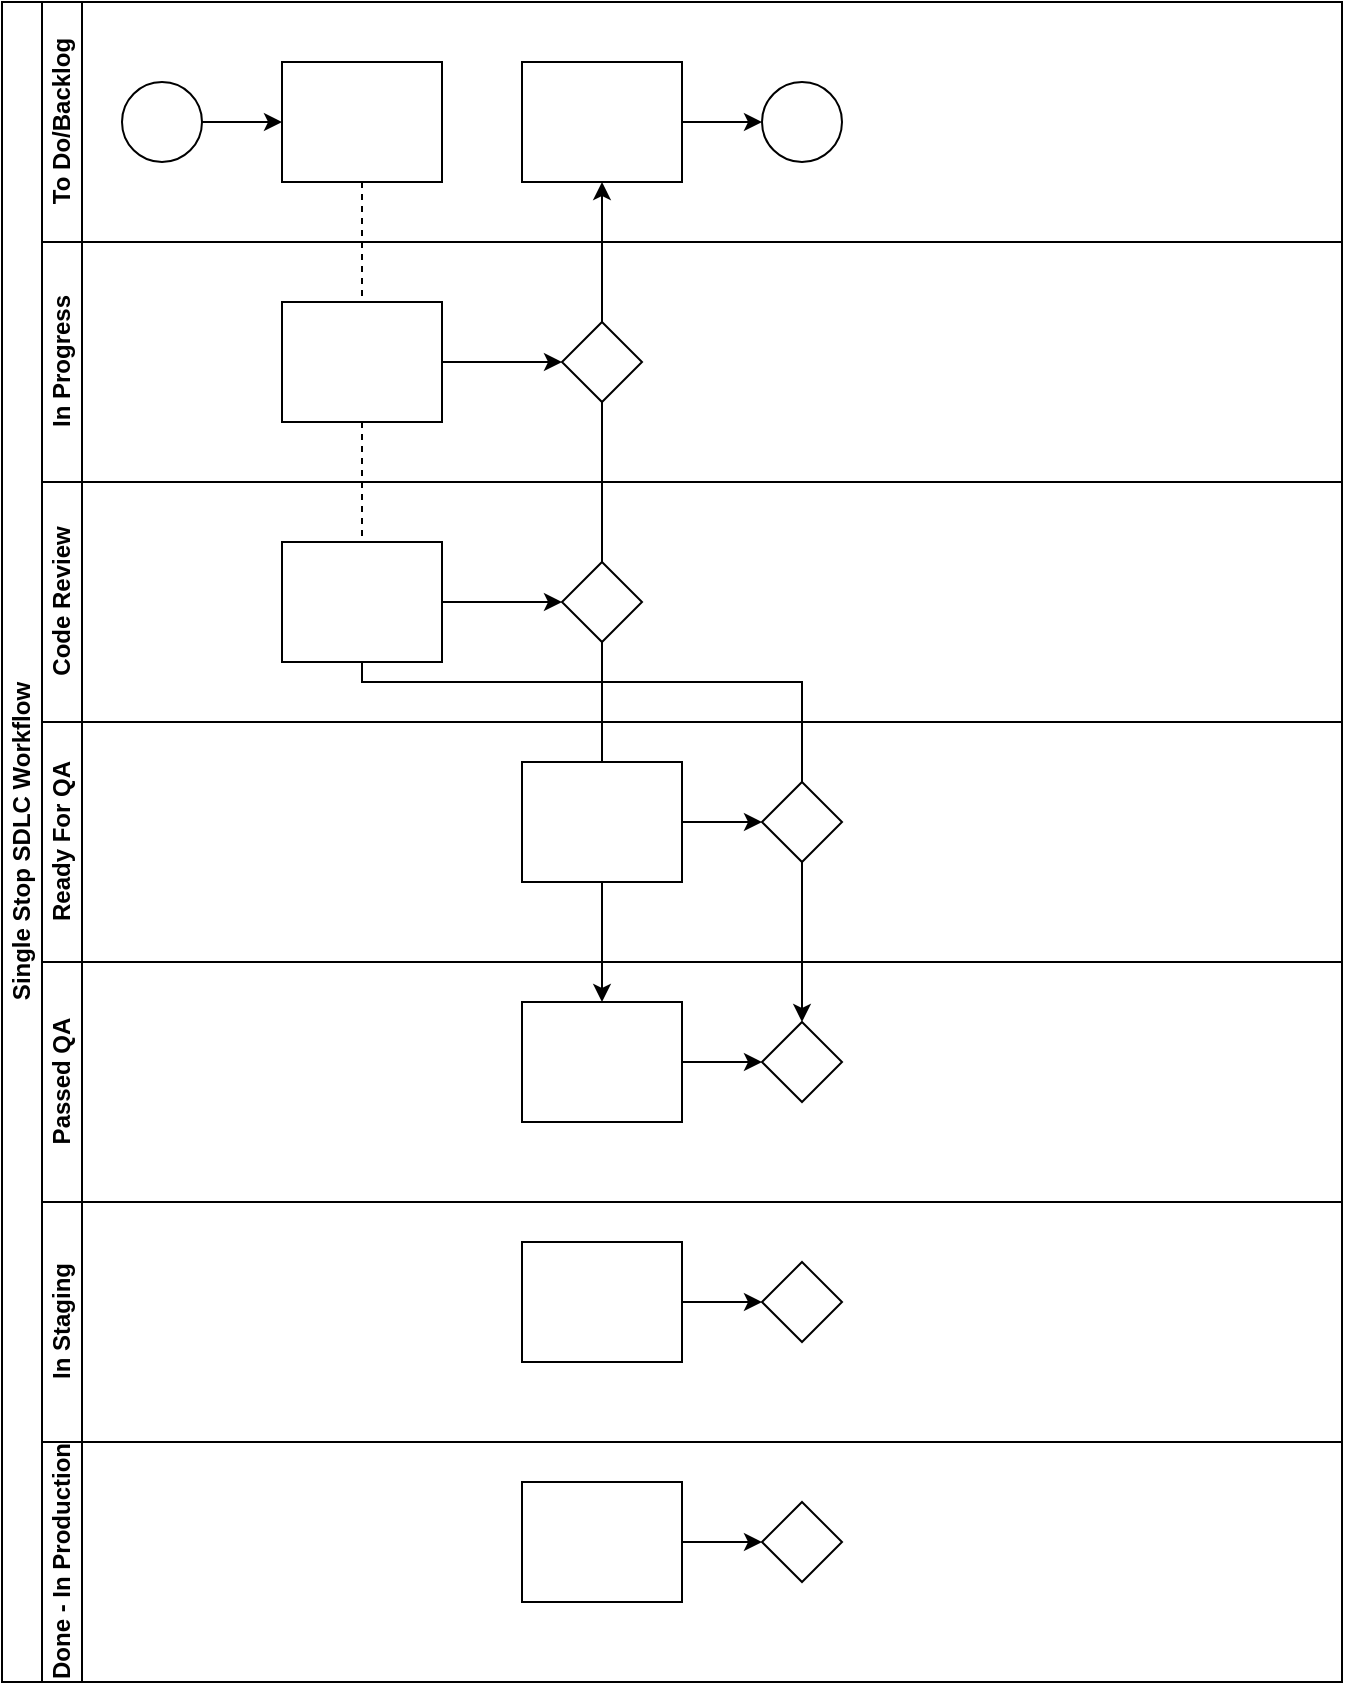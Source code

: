 <mxfile version="14.5.0" type="github">
  <diagram id="prtHgNgQTEPvFCAcTncT" name="Page-1">
    <mxGraphModel dx="954" dy="637" grid="1" gridSize="10" guides="1" tooltips="1" connect="1" arrows="1" fold="1" page="1" pageScale="1" pageWidth="827" pageHeight="1169" math="0" shadow="0">
      <root>
        <mxCell id="0" />
        <mxCell id="1" parent="0" />
        <mxCell id="dNxyNK7c78bLwvsdeMH5-19" value="Single Stop SDLC Workflow" style="swimlane;html=1;childLayout=stackLayout;resizeParent=1;resizeParentMax=0;horizontal=0;startSize=20;horizontalStack=0;" parent="1" vertex="1">
          <mxGeometry x="120" y="105" width="670" height="840" as="geometry">
            <mxRectangle x="120" y="105" width="30" height="150" as="alternateBounds" />
          </mxGeometry>
        </mxCell>
        <mxCell id="dNxyNK7c78bLwvsdeMH5-27" value="" style="edgeStyle=orthogonalEdgeStyle;rounded=0;orthogonalLoop=1;jettySize=auto;html=1;dashed=1;endArrow=none;endFill=0;" parent="dNxyNK7c78bLwvsdeMH5-19" source="dNxyNK7c78bLwvsdeMH5-24" target="dNxyNK7c78bLwvsdeMH5-26" edge="1">
          <mxGeometry relative="1" as="geometry" />
        </mxCell>
        <mxCell id="dNxyNK7c78bLwvsdeMH5-31" style="edgeStyle=orthogonalEdgeStyle;rounded=0;orthogonalLoop=1;jettySize=auto;html=1;endArrow=classic;endFill=1;" parent="dNxyNK7c78bLwvsdeMH5-19" source="dNxyNK7c78bLwvsdeMH5-28" target="dNxyNK7c78bLwvsdeMH5-30" edge="1">
          <mxGeometry relative="1" as="geometry" />
        </mxCell>
        <mxCell id="dNxyNK7c78bLwvsdeMH5-35" style="edgeStyle=orthogonalEdgeStyle;rounded=0;orthogonalLoop=1;jettySize=auto;html=1;endArrow=classic;endFill=1;" parent="dNxyNK7c78bLwvsdeMH5-19" source="dNxyNK7c78bLwvsdeMH5-28" target="dNxyNK7c78bLwvsdeMH5-34" edge="1">
          <mxGeometry relative="1" as="geometry" />
        </mxCell>
        <mxCell id="dNxyNK7c78bLwvsdeMH5-38" style="edgeStyle=orthogonalEdgeStyle;rounded=0;orthogonalLoop=1;jettySize=auto;html=1;endArrow=classic;endFill=1;" parent="dNxyNK7c78bLwvsdeMH5-19" source="dNxyNK7c78bLwvsdeMH5-26" target="dNxyNK7c78bLwvsdeMH5-36" edge="1">
          <mxGeometry relative="1" as="geometry">
            <Array as="points">
              <mxPoint x="180" y="340" />
              <mxPoint x="400" y="340" />
            </Array>
          </mxGeometry>
        </mxCell>
        <mxCell id="dNxyNK7c78bLwvsdeMH5-20" value="To Do/Backlog" style="swimlane;html=1;startSize=20;horizontal=0;" parent="dNxyNK7c78bLwvsdeMH5-19" vertex="1">
          <mxGeometry x="20" width="650" height="120" as="geometry">
            <mxRectangle x="20" width="620" height="20" as="alternateBounds" />
          </mxGeometry>
        </mxCell>
        <mxCell id="dNxyNK7c78bLwvsdeMH5-25" value="" style="edgeStyle=orthogonalEdgeStyle;rounded=0;orthogonalLoop=1;jettySize=auto;html=1;" parent="dNxyNK7c78bLwvsdeMH5-20" source="dNxyNK7c78bLwvsdeMH5-23" target="dNxyNK7c78bLwvsdeMH5-24" edge="1">
          <mxGeometry relative="1" as="geometry" />
        </mxCell>
        <mxCell id="dNxyNK7c78bLwvsdeMH5-23" value="" style="ellipse;whiteSpace=wrap;html=1;" parent="dNxyNK7c78bLwvsdeMH5-20" vertex="1">
          <mxGeometry x="40" y="40" width="40" height="40" as="geometry" />
        </mxCell>
        <mxCell id="dNxyNK7c78bLwvsdeMH5-24" value="" style="rounded=0;whiteSpace=wrap;html=1;fontFamily=Helvetica;fontSize=12;fontColor=#000000;align=center;" parent="dNxyNK7c78bLwvsdeMH5-20" vertex="1">
          <mxGeometry x="120" y="30" width="80" height="60" as="geometry" />
        </mxCell>
        <mxCell id="dNxyNK7c78bLwvsdeMH5-33" value="" style="edgeStyle=orthogonalEdgeStyle;rounded=0;orthogonalLoop=1;jettySize=auto;html=1;endArrow=classic;endFill=1;" parent="dNxyNK7c78bLwvsdeMH5-20" source="dNxyNK7c78bLwvsdeMH5-30" target="dNxyNK7c78bLwvsdeMH5-32" edge="1">
          <mxGeometry relative="1" as="geometry" />
        </mxCell>
        <mxCell id="dNxyNK7c78bLwvsdeMH5-30" value="" style="rounded=0;whiteSpace=wrap;html=1;fontFamily=Helvetica;fontSize=12;fontColor=#000000;align=center;" parent="dNxyNK7c78bLwvsdeMH5-20" vertex="1">
          <mxGeometry x="240" y="30" width="80" height="60" as="geometry" />
        </mxCell>
        <mxCell id="dNxyNK7c78bLwvsdeMH5-32" value="" style="ellipse;whiteSpace=wrap;html=1;" parent="dNxyNK7c78bLwvsdeMH5-20" vertex="1">
          <mxGeometry x="360" y="40" width="40" height="40" as="geometry" />
        </mxCell>
        <mxCell id="UERIJshlti0uCu8RWmvp-13" value="In Progress" style="swimlane;html=1;startSize=20;horizontal=0;" vertex="1" parent="dNxyNK7c78bLwvsdeMH5-19">
          <mxGeometry x="20" y="120" width="650" height="120" as="geometry" />
        </mxCell>
        <mxCell id="UERIJshlti0uCu8RWmvp-14" value="" style="edgeStyle=orthogonalEdgeStyle;rounded=0;orthogonalLoop=1;jettySize=auto;html=1;endArrow=classic;endFill=1;" edge="1" parent="UERIJshlti0uCu8RWmvp-13" source="UERIJshlti0uCu8RWmvp-15" target="UERIJshlti0uCu8RWmvp-16">
          <mxGeometry relative="1" as="geometry" />
        </mxCell>
        <mxCell id="UERIJshlti0uCu8RWmvp-15" value="" style="rounded=0;whiteSpace=wrap;html=1;fontFamily=Helvetica;fontSize=12;fontColor=#000000;align=center;" vertex="1" parent="UERIJshlti0uCu8RWmvp-13">
          <mxGeometry x="120" y="30" width="80" height="60" as="geometry" />
        </mxCell>
        <mxCell id="UERIJshlti0uCu8RWmvp-16" value="" style="rhombus;whiteSpace=wrap;html=1;fontFamily=Helvetica;fontSize=12;fontColor=#000000;align=center;" vertex="1" parent="UERIJshlti0uCu8RWmvp-13">
          <mxGeometry x="260" y="40" width="40" height="40" as="geometry" />
        </mxCell>
        <mxCell id="dNxyNK7c78bLwvsdeMH5-21" value="Code Review" style="swimlane;html=1;startSize=20;horizontal=0;" parent="dNxyNK7c78bLwvsdeMH5-19" vertex="1">
          <mxGeometry x="20" y="240" width="650" height="120" as="geometry" />
        </mxCell>
        <mxCell id="dNxyNK7c78bLwvsdeMH5-29" value="" style="edgeStyle=orthogonalEdgeStyle;rounded=0;orthogonalLoop=1;jettySize=auto;html=1;endArrow=classic;endFill=1;" parent="dNxyNK7c78bLwvsdeMH5-21" source="dNxyNK7c78bLwvsdeMH5-26" target="dNxyNK7c78bLwvsdeMH5-28" edge="1">
          <mxGeometry relative="1" as="geometry" />
        </mxCell>
        <mxCell id="dNxyNK7c78bLwvsdeMH5-26" value="" style="rounded=0;whiteSpace=wrap;html=1;fontFamily=Helvetica;fontSize=12;fontColor=#000000;align=center;" parent="dNxyNK7c78bLwvsdeMH5-21" vertex="1">
          <mxGeometry x="120" y="30" width="80" height="60" as="geometry" />
        </mxCell>
        <mxCell id="dNxyNK7c78bLwvsdeMH5-28" value="" style="rhombus;whiteSpace=wrap;html=1;fontFamily=Helvetica;fontSize=12;fontColor=#000000;align=center;" parent="dNxyNK7c78bLwvsdeMH5-21" vertex="1">
          <mxGeometry x="260" y="40" width="40" height="40" as="geometry" />
        </mxCell>
        <mxCell id="UERIJshlti0uCu8RWmvp-9" value="Ready For QA" style="swimlane;html=1;startSize=20;horizontal=0;" vertex="1" parent="dNxyNK7c78bLwvsdeMH5-19">
          <mxGeometry x="20" y="360" width="650" height="120" as="geometry">
            <mxRectangle x="20" y="240" width="620" height="20" as="alternateBounds" />
          </mxGeometry>
        </mxCell>
        <mxCell id="UERIJshlti0uCu8RWmvp-10" value="" style="edgeStyle=orthogonalEdgeStyle;rounded=0;orthogonalLoop=1;jettySize=auto;html=1;endArrow=classic;endFill=1;" edge="1" parent="UERIJshlti0uCu8RWmvp-9" source="UERIJshlti0uCu8RWmvp-11" target="UERIJshlti0uCu8RWmvp-12">
          <mxGeometry relative="1" as="geometry" />
        </mxCell>
        <mxCell id="UERIJshlti0uCu8RWmvp-11" value="" style="rounded=0;whiteSpace=wrap;html=1;fontFamily=Helvetica;fontSize=12;fontColor=#000000;align=center;" vertex="1" parent="UERIJshlti0uCu8RWmvp-9">
          <mxGeometry x="240" y="20" width="80" height="60" as="geometry" />
        </mxCell>
        <mxCell id="UERIJshlti0uCu8RWmvp-12" value="" style="rhombus;whiteSpace=wrap;html=1;fontFamily=Helvetica;fontSize=12;fontColor=#000000;align=center;" vertex="1" parent="UERIJshlti0uCu8RWmvp-9">
          <mxGeometry x="360" y="30" width="40" height="40" as="geometry" />
        </mxCell>
        <mxCell id="dNxyNK7c78bLwvsdeMH5-22" value="Passed QA" style="swimlane;html=1;startSize=20;horizontal=0;" parent="dNxyNK7c78bLwvsdeMH5-19" vertex="1">
          <mxGeometry x="20" y="480" width="650" height="120" as="geometry">
            <mxRectangle x="20" y="240" width="620" height="20" as="alternateBounds" />
          </mxGeometry>
        </mxCell>
        <mxCell id="dNxyNK7c78bLwvsdeMH5-37" value="" style="edgeStyle=orthogonalEdgeStyle;rounded=0;orthogonalLoop=1;jettySize=auto;html=1;endArrow=classic;endFill=1;" parent="dNxyNK7c78bLwvsdeMH5-22" source="dNxyNK7c78bLwvsdeMH5-34" target="dNxyNK7c78bLwvsdeMH5-36" edge="1">
          <mxGeometry relative="1" as="geometry" />
        </mxCell>
        <mxCell id="dNxyNK7c78bLwvsdeMH5-34" value="" style="rounded=0;whiteSpace=wrap;html=1;fontFamily=Helvetica;fontSize=12;fontColor=#000000;align=center;" parent="dNxyNK7c78bLwvsdeMH5-22" vertex="1">
          <mxGeometry x="240" y="20" width="80" height="60" as="geometry" />
        </mxCell>
        <mxCell id="dNxyNK7c78bLwvsdeMH5-36" value="" style="rhombus;whiteSpace=wrap;html=1;fontFamily=Helvetica;fontSize=12;fontColor=#000000;align=center;" parent="dNxyNK7c78bLwvsdeMH5-22" vertex="1">
          <mxGeometry x="360" y="30" width="40" height="40" as="geometry" />
        </mxCell>
        <mxCell id="UERIJshlti0uCu8RWmvp-45" value="In Staging" style="swimlane;html=1;startSize=20;horizontal=0;" vertex="1" parent="dNxyNK7c78bLwvsdeMH5-19">
          <mxGeometry x="20" y="600" width="650" height="120" as="geometry">
            <mxRectangle x="20" y="240" width="620" height="20" as="alternateBounds" />
          </mxGeometry>
        </mxCell>
        <mxCell id="UERIJshlti0uCu8RWmvp-46" value="" style="edgeStyle=orthogonalEdgeStyle;rounded=0;orthogonalLoop=1;jettySize=auto;html=1;endArrow=classic;endFill=1;" edge="1" parent="UERIJshlti0uCu8RWmvp-45" source="UERIJshlti0uCu8RWmvp-47" target="UERIJshlti0uCu8RWmvp-48">
          <mxGeometry relative="1" as="geometry" />
        </mxCell>
        <mxCell id="UERIJshlti0uCu8RWmvp-47" value="" style="rounded=0;whiteSpace=wrap;html=1;fontFamily=Helvetica;fontSize=12;fontColor=#000000;align=center;" vertex="1" parent="UERIJshlti0uCu8RWmvp-45">
          <mxGeometry x="240" y="20" width="80" height="60" as="geometry" />
        </mxCell>
        <mxCell id="UERIJshlti0uCu8RWmvp-48" value="" style="rhombus;whiteSpace=wrap;html=1;fontFamily=Helvetica;fontSize=12;fontColor=#000000;align=center;" vertex="1" parent="UERIJshlti0uCu8RWmvp-45">
          <mxGeometry x="360" y="30" width="40" height="40" as="geometry" />
        </mxCell>
        <mxCell id="UERIJshlti0uCu8RWmvp-49" value="Done - In Production" style="swimlane;html=1;startSize=20;horizontal=0;" vertex="1" parent="dNxyNK7c78bLwvsdeMH5-19">
          <mxGeometry x="20" y="720" width="650" height="120" as="geometry">
            <mxRectangle x="20" y="240" width="620" height="20" as="alternateBounds" />
          </mxGeometry>
        </mxCell>
        <mxCell id="UERIJshlti0uCu8RWmvp-50" value="" style="edgeStyle=orthogonalEdgeStyle;rounded=0;orthogonalLoop=1;jettySize=auto;html=1;endArrow=classic;endFill=1;" edge="1" parent="UERIJshlti0uCu8RWmvp-49" source="UERIJshlti0uCu8RWmvp-51" target="UERIJshlti0uCu8RWmvp-52">
          <mxGeometry relative="1" as="geometry" />
        </mxCell>
        <mxCell id="UERIJshlti0uCu8RWmvp-51" value="" style="rounded=0;whiteSpace=wrap;html=1;fontFamily=Helvetica;fontSize=12;fontColor=#000000;align=center;" vertex="1" parent="UERIJshlti0uCu8RWmvp-49">
          <mxGeometry x="240" y="20" width="80" height="60" as="geometry" />
        </mxCell>
        <mxCell id="UERIJshlti0uCu8RWmvp-52" value="" style="rhombus;whiteSpace=wrap;html=1;fontFamily=Helvetica;fontSize=12;fontColor=#000000;align=center;" vertex="1" parent="UERIJshlti0uCu8RWmvp-49">
          <mxGeometry x="360" y="30" width="40" height="40" as="geometry" />
        </mxCell>
      </root>
    </mxGraphModel>
  </diagram>
</mxfile>
